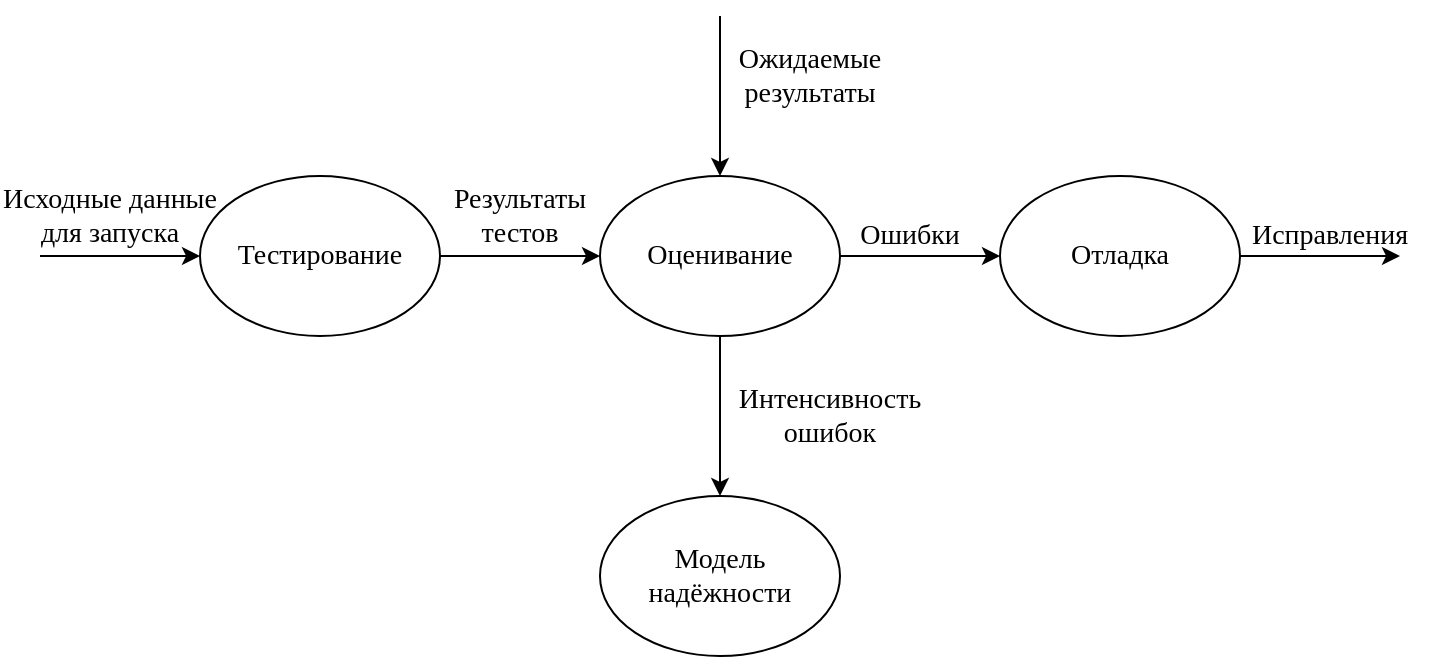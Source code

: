 <mxfile version="10.6.7" type="github"><diagram id="CyFl3dV-OxMzBz1HIWGt" name="Page-1"><mxGraphModel dx="1394" dy="796" grid="1" gridSize="10" guides="1" tooltips="1" connect="1" arrows="1" fold="1" page="1" pageScale="1" pageWidth="827" pageHeight="1169" math="0" shadow="0"><root><mxCell id="0"/><mxCell id="1" parent="0"/><mxCell id="4D6qw81xDv2nwhqetnJB-1" value="Тестирование" style="ellipse;whiteSpace=wrap;html=1;fontFamily=Times New Roman;fontSize=14;" vertex="1" parent="1"><mxGeometry x="120" y="280" width="120" height="80" as="geometry"/></mxCell><mxCell id="4D6qw81xDv2nwhqetnJB-3" value="Оценивание" style="ellipse;whiteSpace=wrap;html=1;fontFamily=Times New Roman;fontSize=14;" vertex="1" parent="1"><mxGeometry x="320" y="280" width="120" height="80" as="geometry"/></mxCell><mxCell id="4D6qw81xDv2nwhqetnJB-4" value="Отладка" style="ellipse;whiteSpace=wrap;html=1;fontFamily=Times New Roman;fontSize=14;" vertex="1" parent="1"><mxGeometry x="520" y="280" width="120" height="80" as="geometry"/></mxCell><mxCell id="4D6qw81xDv2nwhqetnJB-5" value="Модель надёжности" style="ellipse;whiteSpace=wrap;html=1;fontFamily=Times New Roman;fontSize=14;" vertex="1" parent="1"><mxGeometry x="320" y="440" width="120" height="80" as="geometry"/></mxCell><mxCell id="4D6qw81xDv2nwhqetnJB-7" value="" style="endArrow=classic;html=1;fontFamily=Times New Roman;fontSize=14;entryX=0;entryY=0.5;entryDx=0;entryDy=0;" edge="1" parent="1" target="4D6qw81xDv2nwhqetnJB-1"><mxGeometry width="50" height="50" relative="1" as="geometry"><mxPoint x="40" y="320" as="sourcePoint"/><mxPoint x="108" y="402" as="targetPoint"/></mxGeometry></mxCell><mxCell id="4D6qw81xDv2nwhqetnJB-8" value="Исходные данные для запуска" style="text;html=1;strokeColor=none;fillColor=none;align=center;verticalAlign=middle;whiteSpace=wrap;rounded=0;fontFamily=Times New Roman;fontSize=14;" vertex="1" parent="1"><mxGeometry x="20" y="290" width="110" height="20" as="geometry"/></mxCell><mxCell id="4D6qw81xDv2nwhqetnJB-9" value="" style="endArrow=classic;html=1;fontFamily=Times New Roman;fontSize=14;exitX=1;exitY=0.5;exitDx=0;exitDy=0;entryX=0;entryY=0.5;entryDx=0;entryDy=0;" edge="1" parent="1" source="4D6qw81xDv2nwhqetnJB-1" target="4D6qw81xDv2nwhqetnJB-3"><mxGeometry width="50" height="50" relative="1" as="geometry"><mxPoint x="20" y="590" as="sourcePoint"/><mxPoint x="70" y="540" as="targetPoint"/></mxGeometry></mxCell><mxCell id="4D6qw81xDv2nwhqetnJB-10" value="Результаты тестов&lt;br&gt;" style="text;html=1;strokeColor=none;fillColor=none;align=center;verticalAlign=middle;whiteSpace=wrap;rounded=0;fontFamily=Times New Roman;fontSize=14;" vertex="1" parent="1"><mxGeometry x="225" y="290" width="110" height="20" as="geometry"/></mxCell><mxCell id="4D6qw81xDv2nwhqetnJB-11" value="" style="endArrow=classic;html=1;fontFamily=Times New Roman;fontSize=14;exitX=1;exitY=0.5;exitDx=0;exitDy=0;entryX=0;entryY=0.5;entryDx=0;entryDy=0;" edge="1" parent="1" source="4D6qw81xDv2nwhqetnJB-3" target="4D6qw81xDv2nwhqetnJB-4"><mxGeometry width="50" height="50" relative="1" as="geometry"><mxPoint x="20" y="590" as="sourcePoint"/><mxPoint x="70" y="540" as="targetPoint"/></mxGeometry></mxCell><mxCell id="4D6qw81xDv2nwhqetnJB-12" value="Ошибки" style="text;html=1;strokeColor=none;fillColor=none;align=center;verticalAlign=middle;whiteSpace=wrap;rounded=0;fontFamily=Times New Roman;fontSize=14;" vertex="1" parent="1"><mxGeometry x="420" y="300" width="110" height="20" as="geometry"/></mxCell><mxCell id="4D6qw81xDv2nwhqetnJB-13" value="" style="endArrow=classic;html=1;fontFamily=Times New Roman;fontSize=14;exitX=1;exitY=0.5;exitDx=0;exitDy=0;" edge="1" parent="1" source="4D6qw81xDv2nwhqetnJB-4"><mxGeometry width="50" height="50" relative="1" as="geometry"><mxPoint x="20" y="590" as="sourcePoint"/><mxPoint x="720" y="320" as="targetPoint"/></mxGeometry></mxCell><mxCell id="4D6qw81xDv2nwhqetnJB-14" value="Исправления" style="text;html=1;strokeColor=none;fillColor=none;align=center;verticalAlign=middle;whiteSpace=wrap;rounded=0;fontFamily=Times New Roman;fontSize=14;" vertex="1" parent="1"><mxGeometry x="630" y="300" width="110" height="20" as="geometry"/></mxCell><mxCell id="4D6qw81xDv2nwhqetnJB-15" value="" style="endArrow=classic;html=1;fontFamily=Times New Roman;fontSize=14;entryX=0.5;entryY=0;entryDx=0;entryDy=0;" edge="1" parent="1" target="4D6qw81xDv2nwhqetnJB-3"><mxGeometry width="50" height="50" relative="1" as="geometry"><mxPoint x="380" y="200" as="sourcePoint"/><mxPoint x="400" y="180" as="targetPoint"/></mxGeometry></mxCell><mxCell id="4D6qw81xDv2nwhqetnJB-16" value="Ожидаемые результаты" style="text;html=1;strokeColor=none;fillColor=none;align=center;verticalAlign=middle;whiteSpace=wrap;rounded=0;fontFamily=Times New Roman;fontSize=14;" vertex="1" parent="1"><mxGeometry x="370" y="220" width="110" height="20" as="geometry"/></mxCell><mxCell id="4D6qw81xDv2nwhqetnJB-17" value="" style="endArrow=classic;html=1;fontFamily=Times New Roman;fontSize=14;exitX=0.5;exitY=1;exitDx=0;exitDy=0;entryX=0.5;entryY=0;entryDx=0;entryDy=0;" edge="1" parent="1" source="4D6qw81xDv2nwhqetnJB-3" target="4D6qw81xDv2nwhqetnJB-5"><mxGeometry width="50" height="50" relative="1" as="geometry"><mxPoint x="20" y="590" as="sourcePoint"/><mxPoint x="70" y="540" as="targetPoint"/></mxGeometry></mxCell><mxCell id="4D6qw81xDv2nwhqetnJB-18" value="Интенсивность ошибок" style="text;html=1;strokeColor=none;fillColor=none;align=center;verticalAlign=middle;whiteSpace=wrap;rounded=0;fontFamily=Times New Roman;fontSize=14;" vertex="1" parent="1"><mxGeometry x="380" y="390" width="110" height="20" as="geometry"/></mxCell></root></mxGraphModel></diagram></mxfile>